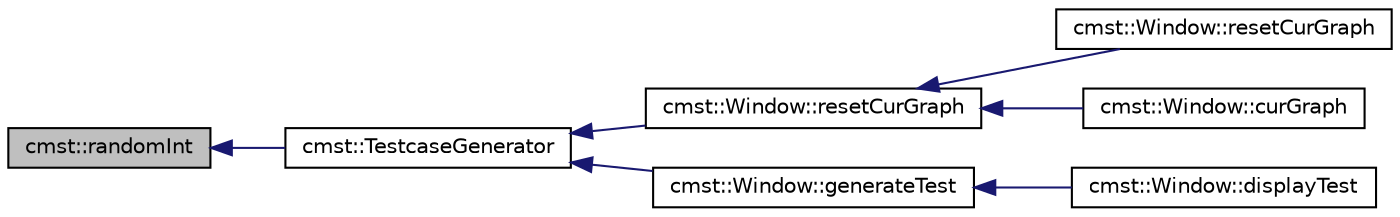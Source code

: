 digraph "cmst::randomInt"
{
  edge [fontname="Helvetica",fontsize="10",labelfontname="Helvetica",labelfontsize="10"];
  node [fontname="Helvetica",fontsize="10",shape=record];
  rankdir="LR";
  Node1 [label="cmst::randomInt",height=0.2,width=0.4,color="black", fillcolor="grey75", style="filled", fontcolor="black"];
  Node1 -> Node2 [dir="back",color="midnightblue",fontsize="10",style="solid",fontname="Helvetica"];
  Node2 [label="cmst::TestcaseGenerator",height=0.2,width=0.4,color="black", fillcolor="white", style="filled",URL="$namespacecmst.html#abd1822f67dc5d2be959508e628be0633"];
  Node2 -> Node3 [dir="back",color="midnightblue",fontsize="10",style="solid",fontname="Helvetica"];
  Node3 [label="cmst::Window::resetCurGraph",height=0.2,width=0.4,color="black", fillcolor="white", style="filled",URL="$classcmst_1_1_window.html#a08365866ac2ffa9793c25c92750341e2"];
  Node3 -> Node4 [dir="back",color="midnightblue",fontsize="10",style="solid",fontname="Helvetica"];
  Node4 [label="cmst::Window::resetCurGraph",height=0.2,width=0.4,color="black", fillcolor="white", style="filled",URL="$classcmst_1_1_window.html#a83743944c1c6429f0eb9f3c72c9b7f22"];
  Node3 -> Node5 [dir="back",color="midnightblue",fontsize="10",style="solid",fontname="Helvetica"];
  Node5 [label="cmst::Window::curGraph",height=0.2,width=0.4,color="black", fillcolor="white", style="filled",URL="$classcmst_1_1_window.html#a83548b1c4406f37a812a0920fc4d6669",tooltip="Returns a pointer to the graph in display currently. "];
  Node2 -> Node6 [dir="back",color="midnightblue",fontsize="10",style="solid",fontname="Helvetica"];
  Node6 [label="cmst::Window::generateTest",height=0.2,width=0.4,color="black", fillcolor="white", style="filled",URL="$classcmst_1_1_window.html#acda99115d9c67f83de4d8f5a94f2647c"];
  Node6 -> Node7 [dir="back",color="midnightblue",fontsize="10",style="solid",fontname="Helvetica"];
  Node7 [label="cmst::Window::displayTest",height=0.2,width=0.4,color="black", fillcolor="white", style="filled",URL="$classcmst_1_1_window.html#aa3f5edeebdd298190bdb4676b4838f75"];
}
